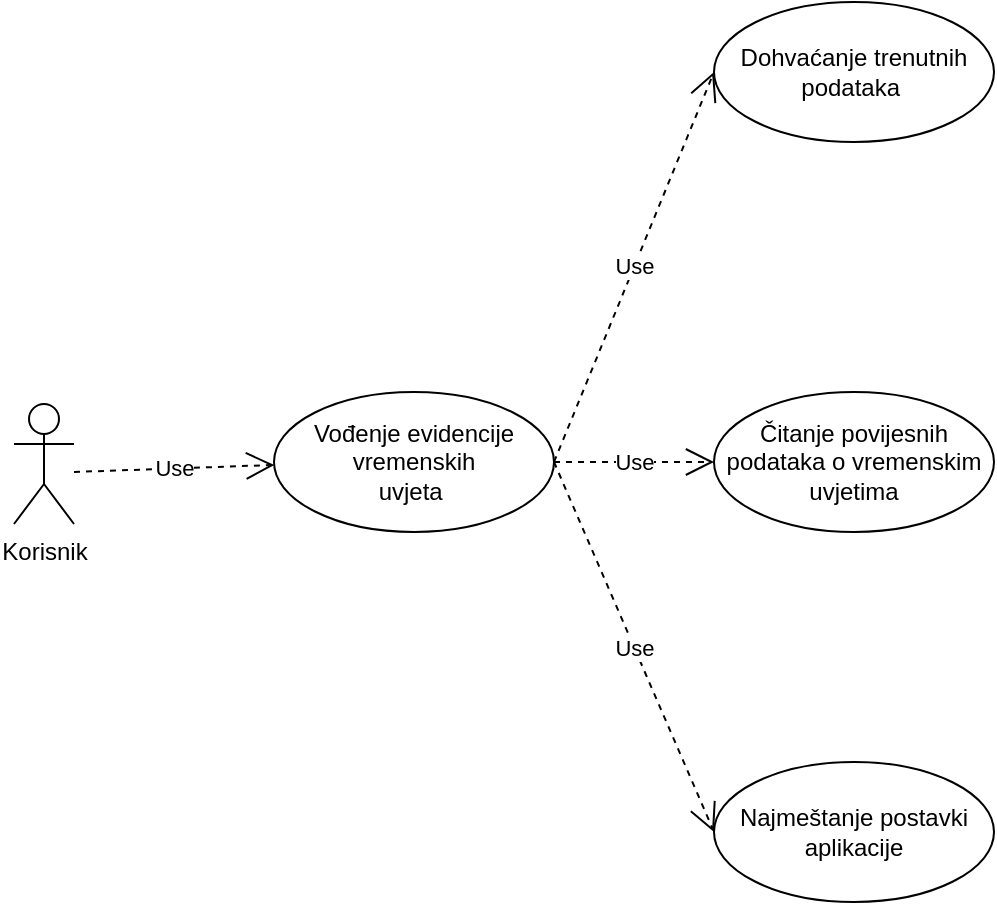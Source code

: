 <mxfile version="12.4.2" type="device" pages="8"><diagram id="H-drVolHw2dsfC14PVKU" name="Page-1"><mxGraphModel dx="868" dy="433" grid="1" gridSize="10" guides="1" tooltips="1" connect="1" arrows="1" fold="1" page="1" pageScale="1" pageWidth="850" pageHeight="1100" math="0" shadow="0"><root><mxCell id="0"/><mxCell id="1" parent="0"/><mxCell id="eNEx7R8Qa3-LwE1A1m9G-1" value="Korisnik" style="shape=umlActor;verticalLabelPosition=bottom;labelBackgroundColor=#ffffff;verticalAlign=top;html=1;" parent="1" vertex="1"><mxGeometry x="120" y="331" width="30" height="60" as="geometry"/></mxCell><mxCell id="eNEx7R8Qa3-LwE1A1m9G-2" value="Vođenje evidencije vremenskih&lt;br&gt;uvjeta&amp;nbsp;" style="ellipse;whiteSpace=wrap;html=1;" parent="1" vertex="1"><mxGeometry x="250" y="325" width="140" height="70" as="geometry"/></mxCell><mxCell id="eNEx7R8Qa3-LwE1A1m9G-3" value="Dohvaćanje trenutnih podataka&amp;nbsp;" style="ellipse;whiteSpace=wrap;html=1;" parent="1" vertex="1"><mxGeometry x="470" y="130" width="140" height="70" as="geometry"/></mxCell><mxCell id="eNEx7R8Qa3-LwE1A1m9G-5" value="Najmeštanje postavki aplikacije" style="ellipse;whiteSpace=wrap;html=1;" parent="1" vertex="1"><mxGeometry x="470" y="510" width="140" height="70" as="geometry"/></mxCell><mxCell id="eNEx7R8Qa3-LwE1A1m9G-6" value="Čitanje povijesnih podataka o vremenskim uvjetima" style="ellipse;whiteSpace=wrap;html=1;" parent="1" vertex="1"><mxGeometry x="470" y="325" width="140" height="70" as="geometry"/></mxCell><mxCell id="eNEx7R8Qa3-LwE1A1m9G-32" value="Use" style="endArrow=open;endSize=12;dashed=1;html=1;entryX=0;entryY=0.5;entryDx=0;entryDy=0;exitX=1;exitY=0.5;exitDx=0;exitDy=0;" parent="1" source="eNEx7R8Qa3-LwE1A1m9G-2" target="eNEx7R8Qa3-LwE1A1m9G-3" edge="1"><mxGeometry width="160" relative="1" as="geometry"><mxPoint x="390" y="370" as="sourcePoint"/><mxPoint x="560" y="220" as="targetPoint"/></mxGeometry></mxCell><mxCell id="KHLl_oMx8uLOTLt7-YQu-1" value="Use" style="endArrow=open;endSize=12;dashed=1;html=1;entryX=0;entryY=0.5;entryDx=0;entryDy=0;exitX=1;exitY=0.5;exitDx=0;exitDy=0;" parent="1" source="eNEx7R8Qa3-LwE1A1m9G-2" target="eNEx7R8Qa3-LwE1A1m9G-6" edge="1"><mxGeometry width="160" relative="1" as="geometry"><mxPoint x="400" y="380" as="sourcePoint"/><mxPoint x="480" y="175" as="targetPoint"/></mxGeometry></mxCell><mxCell id="KHLl_oMx8uLOTLt7-YQu-2" value="Use" style="endArrow=open;endSize=12;dashed=1;html=1;" parent="1" edge="1"><mxGeometry width="160" relative="1" as="geometry"><mxPoint x="150" y="365" as="sourcePoint"/><mxPoint x="250.174" y="361.464" as="targetPoint"/></mxGeometry></mxCell><mxCell id="KHLl_oMx8uLOTLt7-YQu-3" value="Use" style="endArrow=open;endSize=12;dashed=1;html=1;entryX=0;entryY=0.5;entryDx=0;entryDy=0;exitX=1;exitY=0.5;exitDx=0;exitDy=0;" parent="1" source="eNEx7R8Qa3-LwE1A1m9G-2" target="eNEx7R8Qa3-LwE1A1m9G-5" edge="1"><mxGeometry width="160" relative="1" as="geometry"><mxPoint x="400" y="370" as="sourcePoint"/><mxPoint x="480" y="370" as="targetPoint"/></mxGeometry></mxCell></root></mxGraphModel></diagram><diagram id="AGtFjczUIxJq_lfm_W1m" name="Page-5"><mxGraphModel dx="868" dy="482" grid="1" gridSize="10" guides="1" tooltips="1" connect="1" arrows="1" fold="1" page="1" pageScale="1" pageWidth="850" pageHeight="1100" math="0" shadow="0"><root><mxCell id="EhZ3N6lvG3JCyKy8WSzN-0"/><mxCell id="EhZ3N6lvG3JCyKy8WSzN-1" parent="EhZ3N6lvG3JCyKy8WSzN-0"/><mxCell id="EhZ3N6lvG3JCyKy8WSzN-2" value="" style="ellipse;html=1;shape=startState;fillColor=#000000;strokeColor=#ff0000;" parent="EhZ3N6lvG3JCyKy8WSzN-1" vertex="1"><mxGeometry x="360" y="50" width="30" height="30" as="geometry"/></mxCell><mxCell id="EhZ3N6lvG3JCyKy8WSzN-3" value="" style="edgeStyle=orthogonalEdgeStyle;html=1;verticalAlign=bottom;endArrow=open;endSize=8;strokeColor=#ff0000;" parent="EhZ3N6lvG3JCyKy8WSzN-1" source="EhZ3N6lvG3JCyKy8WSzN-2" edge="1"><mxGeometry relative="1" as="geometry"><mxPoint x="375" y="140" as="targetPoint"/></mxGeometry></mxCell><mxCell id="DeGTXlYoDcsgkyVZN2MS-0" value="Dohvaćanje trenutnih podataka o vremenskim uvjetima" style="ellipse;whiteSpace=wrap;html=1;" parent="EhZ3N6lvG3JCyKy8WSzN-1" vertex="1"><mxGeometry x="305" y="140" width="140" height="80" as="geometry"/></mxCell><mxCell id="p09EXZ8b9LBvh_guf_XL-0" value="" style="endArrow=classic;html=1;" parent="EhZ3N6lvG3JCyKy8WSzN-1" edge="1"><mxGeometry width="50" height="50" relative="1" as="geometry"><mxPoint x="377.5" y="220" as="sourcePoint"/><mxPoint x="377.5" y="310" as="targetPoint"/></mxGeometry></mxCell><mxCell id="p09EXZ8b9LBvh_guf_XL-1" value="Korisnik odabire &lt;br&gt;opciju" style="ellipse;whiteSpace=wrap;html=1;" parent="EhZ3N6lvG3JCyKy8WSzN-1" vertex="1"><mxGeometry x="305" y="310" width="140" height="90" as="geometry"/></mxCell><mxCell id="p09EXZ8b9LBvh_guf_XL-3" value="" style="endArrow=classic;html=1;" parent="EhZ3N6lvG3JCyKy8WSzN-1" edge="1"><mxGeometry width="50" height="50" relative="1" as="geometry"><mxPoint x="379" y="400" as="sourcePoint"/><mxPoint x="379" y="480" as="targetPoint"/></mxGeometry></mxCell><mxCell id="Q9qhAbWP0pCcIoM9JwNj-6" value="Čitanje povijesti&amp;nbsp;&lt;br&gt;podataka o&amp;nbsp;&lt;br&gt;vremenskim&amp;nbsp;&lt;br&gt;uvjetima" style="ellipse;whiteSpace=wrap;html=1;" parent="EhZ3N6lvG3JCyKy8WSzN-1" vertex="1"><mxGeometry x="160" y="660" width="120" height="80" as="geometry"/></mxCell><mxCell id="Q9qhAbWP0pCcIoM9JwNj-1" value="" style="rhombus;whiteSpace=wrap;html=1;" parent="EhZ3N6lvG3JCyKy8WSzN-1" vertex="1"><mxGeometry x="340" y="480" width="80" height="80" as="geometry"/></mxCell><mxCell id="Q9qhAbWP0pCcIoM9JwNj-4" value="" style="endArrow=classic;html=1;exitX=0;exitY=0.5;exitDx=0;exitDy=0;" parent="EhZ3N6lvG3JCyKy8WSzN-1" source="Q9qhAbWP0pCcIoM9JwNj-1" edge="1"><mxGeometry width="50" height="50" relative="1" as="geometry"><mxPoint x="220" y="510" as="sourcePoint"/><mxPoint x="220" y="660" as="targetPoint"/><Array as="points"><mxPoint x="220" y="520"/></Array></mxGeometry></mxCell><mxCell id="Q9qhAbWP0pCcIoM9JwNj-5" value="Čitanje podataka" style="text;html=1;align=center;verticalAlign=middle;resizable=0;points=[];;autosize=1;" parent="EhZ3N6lvG3JCyKy8WSzN-1" vertex="1"><mxGeometry x="165" y="540" width="110" height="20" as="geometry"/></mxCell><mxCell id="dnGs_ATJQLAp1rYSyYdS-0" value="" style="endArrow=classic;html=1;exitX=0.5;exitY=1;exitDx=0;exitDy=0;entryX=0;entryY=0.5;entryDx=0;entryDy=0;" parent="EhZ3N6lvG3JCyKy8WSzN-1" target="p09EXZ8b9LBvh_guf_XL-1" edge="1"><mxGeometry width="50" height="50" relative="1" as="geometry"><mxPoint x="220" y="740" as="sourcePoint"/><mxPoint x="260" y="350" as="targetPoint"/><Array as="points"><mxPoint x="220" y="820"/><mxPoint x="70" y="820"/><mxPoint x="70" y="380"/><mxPoint x="80" y="355"/></Array></mxGeometry></mxCell><mxCell id="dnGs_ATJQLAp1rYSyYdS-1" value="Namještanje postavki" style="text;html=1;align=center;verticalAlign=middle;resizable=0;points=[];;autosize=1;" parent="EhZ3N6lvG3JCyKy8WSzN-1" vertex="1"><mxGeometry x="429" y="561" width="130" height="20" as="geometry"/></mxCell><mxCell id="dnGs_ATJQLAp1rYSyYdS-2" value="" style="endArrow=classic;html=1;exitX=1;exitY=0.5;exitDx=0;exitDy=0;entryX=0.5;entryY=0;entryDx=0;entryDy=0;" parent="EhZ3N6lvG3JCyKy8WSzN-1" source="Q9qhAbWP0pCcIoM9JwNj-1" target="dnGs_ATJQLAp1rYSyYdS-3" edge="1"><mxGeometry width="50" height="50" relative="1" as="geometry"><mxPoint x="660" y="561" as="sourcePoint"/><mxPoint x="540" y="670" as="targetPoint"/><Array as="points"><mxPoint x="540" y="520"/></Array></mxGeometry></mxCell><mxCell id="dnGs_ATJQLAp1rYSyYdS-3" value="Namještanje postavki u aplikaciji" style="ellipse;whiteSpace=wrap;html=1;" parent="EhZ3N6lvG3JCyKy8WSzN-1" vertex="1"><mxGeometry x="480" y="670" width="120" height="80" as="geometry"/></mxCell><mxCell id="dnGs_ATJQLAp1rYSyYdS-4" value="" style="endArrow=classic;html=1;entryX=1;entryY=0.5;entryDx=0;entryDy=0;" parent="EhZ3N6lvG3JCyKy8WSzN-1" target="p09EXZ8b9LBvh_guf_XL-1" edge="1"><mxGeometry width="50" height="50" relative="1" as="geometry"><mxPoint x="539.5" y="750" as="sourcePoint"/><mxPoint x="550" y="290" as="targetPoint"/><Array as="points"><mxPoint x="540" y="820"/><mxPoint x="680" y="820"/><mxPoint x="680" y="510"/><mxPoint x="680" y="355"/></Array></mxGeometry></mxCell><mxCell id="dnGs_ATJQLAp1rYSyYdS-5" value="" style="endArrow=classic;html=1;entryX=1;entryY=0.5;entryDx=0;entryDy=0;" parent="EhZ3N6lvG3JCyKy8WSzN-1" target="DeGTXlYoDcsgkyVZN2MS-0" edge="1"><mxGeometry width="50" height="50" relative="1" as="geometry"><mxPoint x="379.5" y="560" as="sourcePoint"/><mxPoint x="580" y="450" as="targetPoint"/><Array as="points"><mxPoint x="380" y="640"/><mxPoint x="610" y="640"/><mxPoint x="610" y="180"/></Array></mxGeometry></mxCell><mxCell id="dnGs_ATJQLAp1rYSyYdS-6" value="Osvježi" style="text;html=1;align=center;verticalAlign=middle;resizable=0;points=[];;autosize=1;" parent="EhZ3N6lvG3JCyKy8WSzN-1" vertex="1"><mxGeometry x="361" y="598" width="50" height="20" as="geometry"/></mxCell></root></mxGraphModel></diagram><diagram id="LP5oqIMU4ZohOe5KdpxS" name="Page-6"><mxGraphModel dx="1736" dy="866" grid="1" gridSize="10" guides="1" tooltips="1" connect="1" arrows="1" fold="1" page="1" pageScale="1" pageWidth="850" pageHeight="1100" math="0" shadow="0"><root><mxCell id="we1H07zgOGnAFE_8EwMZ-0"/><mxCell id="we1H07zgOGnAFE_8EwMZ-1" parent="we1H07zgOGnAFE_8EwMZ-0"/><mxCell id="2qSy3d1M44z2wHGY2X1d-0" value="" style="ellipse;html=1;shape=startState;fillColor=#000000;strokeColor=#ff0000;" parent="we1H07zgOGnAFE_8EwMZ-1" vertex="1"><mxGeometry x="360" y="50" width="30" height="30" as="geometry"/></mxCell><mxCell id="2qSy3d1M44z2wHGY2X1d-1" value="" style="edgeStyle=orthogonalEdgeStyle;html=1;verticalAlign=bottom;endArrow=open;endSize=8;strokeColor=#ff0000;" parent="we1H07zgOGnAFE_8EwMZ-1" source="2qSy3d1M44z2wHGY2X1d-0" edge="1"><mxGeometry relative="1" as="geometry"><mxPoint x="375" y="140" as="targetPoint"/></mxGeometry></mxCell><mxCell id="2qSy3d1M44z2wHGY2X1d-2" value="Sustav dohvaća podatke o vremenskim uvjetima i ispisuje na ekran" style="ellipse;whiteSpace=wrap;html=1;" parent="we1H07zgOGnAFE_8EwMZ-1" vertex="1"><mxGeometry x="305" y="140" width="140" height="80" as="geometry"/></mxCell><mxCell id="2qSy3d1M44z2wHGY2X1d-3" value="" style="endArrow=classic;html=1;" parent="we1H07zgOGnAFE_8EwMZ-1" edge="1"><mxGeometry width="50" height="50" relative="1" as="geometry"><mxPoint x="377.5" y="220" as="sourcePoint"/><mxPoint x="377.5" y="310" as="targetPoint"/></mxGeometry></mxCell><mxCell id="2qSy3d1M44z2wHGY2X1d-4" value="Korisnik odabire &lt;br&gt;opciju" style="ellipse;whiteSpace=wrap;html=1;" parent="we1H07zgOGnAFE_8EwMZ-1" vertex="1"><mxGeometry x="305" y="310" width="140" height="90" as="geometry"/></mxCell><mxCell id="2qSy3d1M44z2wHGY2X1d-5" value="" style="endArrow=classic;html=1;" parent="we1H07zgOGnAFE_8EwMZ-1" edge="1"><mxGeometry width="50" height="50" relative="1" as="geometry"><mxPoint x="379" y="400" as="sourcePoint"/><mxPoint x="379" y="480" as="targetPoint"/></mxGeometry></mxCell><mxCell id="2qSy3d1M44z2wHGY2X1d-6" value="Čitanje trenutnih&amp;nbsp;&lt;br&gt;podataka o&amp;nbsp;&lt;br&gt;vremenskim&amp;nbsp;&lt;br&gt;uvjetima" style="ellipse;whiteSpace=wrap;html=1;" parent="we1H07zgOGnAFE_8EwMZ-1" vertex="1"><mxGeometry x="160" y="660" width="120" height="80" as="geometry"/></mxCell><mxCell id="2qSy3d1M44z2wHGY2X1d-7" value="" style="rhombus;whiteSpace=wrap;html=1;" parent="we1H07zgOGnAFE_8EwMZ-1" vertex="1"><mxGeometry x="340" y="480" width="80" height="80" as="geometry"/></mxCell><mxCell id="2qSy3d1M44z2wHGY2X1d-8" value="" style="endArrow=classic;html=1;exitX=0;exitY=0.5;exitDx=0;exitDy=0;" parent="we1H07zgOGnAFE_8EwMZ-1" source="2qSy3d1M44z2wHGY2X1d-7" edge="1"><mxGeometry width="50" height="50" relative="1" as="geometry"><mxPoint x="220" y="510" as="sourcePoint"/><mxPoint x="220" y="660" as="targetPoint"/><Array as="points"><mxPoint x="220" y="520"/></Array></mxGeometry></mxCell><mxCell id="2qSy3d1M44z2wHGY2X1d-9" value="Čitanje podataka" style="text;html=1;align=center;verticalAlign=middle;resizable=0;points=[];;autosize=1;" parent="we1H07zgOGnAFE_8EwMZ-1" vertex="1"><mxGeometry x="165" y="540" width="110" height="20" as="geometry"/></mxCell><mxCell id="2qSy3d1M44z2wHGY2X1d-10" value="" style="endArrow=classic;html=1;exitX=0.5;exitY=1;exitDx=0;exitDy=0;entryX=0;entryY=0.5;entryDx=0;entryDy=0;" parent="we1H07zgOGnAFE_8EwMZ-1" target="2qSy3d1M44z2wHGY2X1d-4" edge="1"><mxGeometry width="50" height="50" relative="1" as="geometry"><mxPoint x="220" y="740" as="sourcePoint"/><mxPoint x="260" y="350" as="targetPoint"/><Array as="points"><mxPoint x="220" y="820"/><mxPoint x="70" y="820"/><mxPoint x="70" y="370"/><mxPoint x="80" y="355"/></Array></mxGeometry></mxCell><mxCell id="2qSy3d1M44z2wHGY2X1d-11" value="Namještanje podataka" style="text;html=1;align=center;verticalAlign=middle;resizable=0;points=[];;autosize=1;" parent="we1H07zgOGnAFE_8EwMZ-1" vertex="1"><mxGeometry x="429" y="561" width="130" height="20" as="geometry"/></mxCell><mxCell id="2qSy3d1M44z2wHGY2X1d-12" value="" style="endArrow=classic;html=1;exitX=1;exitY=0.5;exitDx=0;exitDy=0;entryX=0.5;entryY=0;entryDx=0;entryDy=0;" parent="we1H07zgOGnAFE_8EwMZ-1" source="2qSy3d1M44z2wHGY2X1d-7" target="2qSy3d1M44z2wHGY2X1d-13" edge="1"><mxGeometry width="50" height="50" relative="1" as="geometry"><mxPoint x="660" y="561" as="sourcePoint"/><mxPoint x="540" y="670" as="targetPoint"/><Array as="points"><mxPoint x="540" y="520"/></Array></mxGeometry></mxCell><mxCell id="2qSy3d1M44z2wHGY2X1d-13" value="Namještanje &lt;br&gt;podataka" style="ellipse;whiteSpace=wrap;html=1;" parent="we1H07zgOGnAFE_8EwMZ-1" vertex="1"><mxGeometry x="480" y="670" width="120" height="80" as="geometry"/></mxCell><mxCell id="2qSy3d1M44z2wHGY2X1d-14" value="" style="endArrow=classic;html=1;entryX=1;entryY=0.5;entryDx=0;entryDy=0;" parent="we1H07zgOGnAFE_8EwMZ-1" target="2qSy3d1M44z2wHGY2X1d-4" edge="1"><mxGeometry width="50" height="50" relative="1" as="geometry"><mxPoint x="539.5" y="750" as="sourcePoint"/><mxPoint x="550" y="290" as="targetPoint"/><Array as="points"><mxPoint x="540" y="820"/><mxPoint x="680" y="820"/><mxPoint x="680" y="510"/><mxPoint x="680" y="355"/></Array></mxGeometry></mxCell><mxCell id="2qSy3d1M44z2wHGY2X1d-15" value="" style="endArrow=classic;html=1;entryX=1;entryY=0.5;entryDx=0;entryDy=0;" parent="we1H07zgOGnAFE_8EwMZ-1" target="2qSy3d1M44z2wHGY2X1d-2" edge="1"><mxGeometry width="50" height="50" relative="1" as="geometry"><mxPoint x="379.5" y="560" as="sourcePoint"/><mxPoint x="580" y="450" as="targetPoint"/><Array as="points"><mxPoint x="380" y="640"/><mxPoint x="610" y="640"/><mxPoint x="610" y="180"/><mxPoint x="600" y="180"/></Array></mxGeometry></mxCell><mxCell id="2qSy3d1M44z2wHGY2X1d-16" value="Osvježi" style="text;html=1;align=center;verticalAlign=middle;resizable=0;points=[];;autosize=1;" parent="we1H07zgOGnAFE_8EwMZ-1" vertex="1"><mxGeometry x="361" y="598" width="50" height="20" as="geometry"/></mxCell></root></mxGraphModel></diagram><diagram id="VZM_nmXZXU0XlUXzCxyz" name="Page-8"><mxGraphModel dx="868" dy="482" grid="1" gridSize="10" guides="1" tooltips="1" connect="1" arrows="1" fold="1" page="1" pageScale="1" pageWidth="827" pageHeight="1169" math="0" shadow="0"><root><mxCell id="1ZY0mcoNLVSS-XZjK7fU-0"/><mxCell id="1ZY0mcoNLVSS-XZjK7fU-1" parent="1ZY0mcoNLVSS-XZjK7fU-0"/><mxCell id="JE5UbDGZvDNRqygVWUbK-0" value="" style="ellipse;html=1;shape=startState;fillColor=#000000;strokeColor=#ff0000;" parent="1ZY0mcoNLVSS-XZjK7fU-1" vertex="1"><mxGeometry x="360" y="54" width="30" height="30" as="geometry"/></mxCell><mxCell id="JE5UbDGZvDNRqygVWUbK-1" value="" style="edgeStyle=orthogonalEdgeStyle;html=1;verticalAlign=bottom;endArrow=open;endSize=8;strokeColor=#ff0000;" parent="1ZY0mcoNLVSS-XZjK7fU-1" source="JE5UbDGZvDNRqygVWUbK-0" edge="1"><mxGeometry relative="1" as="geometry"><mxPoint x="375" y="140" as="targetPoint"/></mxGeometry></mxCell><mxCell id="JE5UbDGZvDNRqygVWUbK-2" value="Sustav dohvaća podatke i ispisuje na ekran" style="ellipse;whiteSpace=wrap;html=1;" parent="1ZY0mcoNLVSS-XZjK7fU-1" vertex="1"><mxGeometry x="305" y="140" width="140" height="80" as="geometry"/></mxCell><mxCell id="JE5UbDGZvDNRqygVWUbK-3" value="" style="endArrow=classic;html=1;" parent="1ZY0mcoNLVSS-XZjK7fU-1" edge="1"><mxGeometry width="50" height="50" relative="1" as="geometry"><mxPoint x="377.5" y="220" as="sourcePoint"/><mxPoint x="377.5" y="310" as="targetPoint"/></mxGeometry></mxCell><mxCell id="JE5UbDGZvDNRqygVWUbK-4" value="Korisnikov odabir&amp;nbsp;&lt;br&gt;podatka" style="ellipse;whiteSpace=wrap;html=1;" parent="1ZY0mcoNLVSS-XZjK7fU-1" vertex="1"><mxGeometry x="305" y="310" width="140" height="90" as="geometry"/></mxCell><mxCell id="JE5UbDGZvDNRqygVWUbK-6" value="" style="ellipse;html=1;shape=endState;fillColor=#000000;strokeColor=#ff0000;" parent="1ZY0mcoNLVSS-XZjK7fU-1" vertex="1"><mxGeometry x="365" y="610" width="30" height="30" as="geometry"/></mxCell><mxCell id="JE5UbDGZvDNRqygVWUbK-7" value="" style="endArrow=classic;html=1;" parent="1ZY0mcoNLVSS-XZjK7fU-1" edge="1"><mxGeometry width="50" height="50" relative="1" as="geometry"><mxPoint x="378" y="400" as="sourcePoint"/><mxPoint x="378" y="460" as="targetPoint"/></mxGeometry></mxCell><mxCell id="JE5UbDGZvDNRqygVWUbK-8" value="Ispis podataka na&amp;nbsp;&lt;br&gt;ekran" style="ellipse;whiteSpace=wrap;html=1;" parent="1ZY0mcoNLVSS-XZjK7fU-1" vertex="1"><mxGeometry x="310" y="460" width="140" height="90" as="geometry"/></mxCell><mxCell id="JE5UbDGZvDNRqygVWUbK-9" value="" style="endArrow=classic;html=1;" parent="1ZY0mcoNLVSS-XZjK7fU-1" edge="1"><mxGeometry width="50" height="50" relative="1" as="geometry"><mxPoint x="379.5" y="550" as="sourcePoint"/><mxPoint x="379.5" y="610" as="targetPoint"/></mxGeometry></mxCell></root></mxGraphModel></diagram><diagram id="0KDUJUgeG6FpIY3sw6Wy" name="Page-9"><mxGraphModel dx="868" dy="433" grid="1" gridSize="10" guides="1" tooltips="1" connect="1" arrows="1" fold="1" page="1" pageScale="1" pageWidth="827" pageHeight="1169" math="0" shadow="0"><root><mxCell id="iLNX5R9Q9_cL-q7NGhOX-0"/><mxCell id="iLNX5R9Q9_cL-q7NGhOX-1" parent="iLNX5R9Q9_cL-q7NGhOX-0"/><mxCell id="OXtdcUuOQoIkrGQ9l3GC-0" value="" style="ellipse;html=1;shape=startState;fillColor=#000000;strokeColor=#ff0000;" parent="iLNX5R9Q9_cL-q7NGhOX-1" vertex="1"><mxGeometry x="360" y="50" width="30" height="30" as="geometry"/></mxCell><mxCell id="OXtdcUuOQoIkrGQ9l3GC-1" value="" style="edgeStyle=orthogonalEdgeStyle;html=1;verticalAlign=bottom;endArrow=open;endSize=8;strokeColor=#ff0000;" parent="iLNX5R9Q9_cL-q7NGhOX-1" source="OXtdcUuOQoIkrGQ9l3GC-0" edge="1"><mxGeometry relative="1" as="geometry"><mxPoint x="375" y="140" as="targetPoint"/></mxGeometry></mxCell><mxCell id="OXtdcUuOQoIkrGQ9l3GC-2" value="Sustav prikazuje&amp;nbsp;&lt;br&gt;opcije" style="ellipse;whiteSpace=wrap;html=1;" parent="iLNX5R9Q9_cL-q7NGhOX-1" vertex="1"><mxGeometry x="305" y="140" width="140" height="80" as="geometry"/></mxCell><mxCell id="OXtdcUuOQoIkrGQ9l3GC-3" value="" style="endArrow=classic;html=1;" parent="iLNX5R9Q9_cL-q7NGhOX-1" edge="1"><mxGeometry width="50" height="50" relative="1" as="geometry"><mxPoint x="377.5" y="220" as="sourcePoint"/><mxPoint x="377.5" y="310" as="targetPoint"/></mxGeometry></mxCell><mxCell id="OXtdcUuOQoIkrGQ9l3GC-4" value="Korisnik odabire &lt;br&gt;opciju" style="ellipse;whiteSpace=wrap;html=1;" parent="iLNX5R9Q9_cL-q7NGhOX-1" vertex="1"><mxGeometry x="305" y="310" width="140" height="90" as="geometry"/></mxCell><mxCell id="OXtdcUuOQoIkrGQ9l3GC-5" value="" style="endArrow=classic;html=1;" parent="iLNX5R9Q9_cL-q7NGhOX-1" edge="1"><mxGeometry width="50" height="50" relative="1" as="geometry"><mxPoint x="379" y="400" as="sourcePoint"/><mxPoint x="379" y="480" as="targetPoint"/></mxGeometry></mxCell><mxCell id="OXtdcUuOQoIkrGQ9l3GC-6" value="Sustav potvrdi&amp;nbsp;&lt;br&gt;promjene" style="ellipse;whiteSpace=wrap;html=1;" parent="iLNX5R9Q9_cL-q7NGhOX-1" vertex="1"><mxGeometry x="318" y="481" width="120" height="80" as="geometry"/></mxCell><mxCell id="m-c99XoVdQEsumgiC4Kh-0" value="" style="endArrow=classic;html=1;" edge="1" parent="iLNX5R9Q9_cL-q7NGhOX-1"><mxGeometry width="50" height="50" relative="1" as="geometry"><mxPoint x="377.5" y="561" as="sourcePoint"/><mxPoint x="377.5" y="641" as="targetPoint"/></mxGeometry></mxCell><mxCell id="m-c99XoVdQEsumgiC4Kh-1" value="" style="ellipse;html=1;shape=endState;fillColor=#000000;strokeColor=#ff0000;" vertex="1" parent="iLNX5R9Q9_cL-q7NGhOX-1"><mxGeometry x="363" y="640" width="30" height="30" as="geometry"/></mxCell></root></mxGraphModel></diagram><diagram id="U9AJ644cogc1G8uFOCyQ" name="Page-7"><mxGraphModel dx="868" dy="433" grid="1" gridSize="10" guides="1" tooltips="1" connect="1" arrows="1" fold="1" page="1" pageScale="1" pageWidth="827" pageHeight="1169" math="0" shadow="0"><root><mxCell id="x8IcM_pSShAGWd5JFWXt-0"/><mxCell id="x8IcM_pSShAGWd5JFWXt-1" parent="x8IcM_pSShAGWd5JFWXt-0"/><mxCell id="x8IcM_pSShAGWd5JFWXt-2" value="&quot;controller&quot; class main" style="swimlane;fontStyle=1;align=center;verticalAlign=top;childLayout=stackLayout;horizontal=1;startSize=26;horizontalStack=0;resizeParent=1;resizeParentMax=0;resizeLast=0;collapsible=1;marginBottom=0;" vertex="1" parent="x8IcM_pSShAGWd5JFWXt-1"><mxGeometry x="120" y="130" width="230" height="130" as="geometry"/></mxCell><mxCell id="x8IcM_pSShAGWd5JFWXt-3" value="+ field: type" style="text;strokeColor=none;fillColor=none;align=left;verticalAlign=top;spacingLeft=4;spacingRight=4;overflow=hidden;rotatable=0;points=[[0,0.5],[1,0.5]];portConstraint=eastwest;" vertex="1" parent="x8IcM_pSShAGWd5JFWXt-2"><mxGeometry y="26" width="230" height="26" as="geometry"/></mxCell><mxCell id="x8IcM_pSShAGWd5JFWXt-4" value="" style="line;strokeWidth=1;fillColor=none;align=left;verticalAlign=middle;spacingTop=-1;spacingLeft=3;spacingRight=3;rotatable=0;labelPosition=right;points=[];portConstraint=eastwest;" vertex="1" parent="x8IcM_pSShAGWd5JFWXt-2"><mxGeometry y="52" width="230" height="8" as="geometry"/></mxCell><mxCell id="x8IcM_pSShAGWd5JFWXt-5" value="+ method(type): type" style="text;strokeColor=none;fillColor=none;align=left;verticalAlign=top;spacingLeft=4;spacingRight=4;overflow=hidden;rotatable=0;points=[[0,0.5],[1,0.5]];portConstraint=eastwest;" vertex="1" parent="x8IcM_pSShAGWd5JFWXt-2"><mxGeometry y="60" width="230" height="70" as="geometry"/></mxCell><mxCell id="x8IcM_pSShAGWd5JFWXt-6" value="&quot;model&quot; class postavke" style="swimlane;fontStyle=1;align=center;verticalAlign=top;childLayout=stackLayout;horizontal=1;startSize=26;horizontalStack=0;resizeParent=1;resizeParentMax=0;resizeLast=0;collapsible=1;marginBottom=0;" vertex="1" parent="x8IcM_pSShAGWd5JFWXt-1"><mxGeometry x="430" y="120" width="230" height="130" as="geometry"/></mxCell><mxCell id="x8IcM_pSShAGWd5JFWXt-7" value="+ field: type" style="text;strokeColor=none;fillColor=none;align=left;verticalAlign=top;spacingLeft=4;spacingRight=4;overflow=hidden;rotatable=0;points=[[0,0.5],[1,0.5]];portConstraint=eastwest;" vertex="1" parent="x8IcM_pSShAGWd5JFWXt-6"><mxGeometry y="26" width="230" height="26" as="geometry"/></mxCell><mxCell id="x8IcM_pSShAGWd5JFWXt-8" value="" style="line;strokeWidth=1;fillColor=none;align=left;verticalAlign=middle;spacingTop=-1;spacingLeft=3;spacingRight=3;rotatable=0;labelPosition=right;points=[];portConstraint=eastwest;" vertex="1" parent="x8IcM_pSShAGWd5JFWXt-6"><mxGeometry y="52" width="230" height="8" as="geometry"/></mxCell><mxCell id="x8IcM_pSShAGWd5JFWXt-9" value="+ method(type): type" style="text;strokeColor=none;fillColor=none;align=left;verticalAlign=top;spacingLeft=4;spacingRight=4;overflow=hidden;rotatable=0;points=[[0,0.5],[1,0.5]];portConstraint=eastwest;" vertex="1" parent="x8IcM_pSShAGWd5JFWXt-6"><mxGeometry y="60" width="230" height="70" as="geometry"/></mxCell><mxCell id="x8IcM_pSShAGWd5JFWXt-10" value="&quot;view&quot; class podaci" style="swimlane;fontStyle=1;align=center;verticalAlign=top;childLayout=stackLayout;horizontal=1;startSize=26;horizontalStack=0;resizeParent=1;resizeParentMax=0;resizeLast=0;collapsible=1;marginBottom=0;" vertex="1" parent="x8IcM_pSShAGWd5JFWXt-1"><mxGeometry x="280" y="320" width="230" height="130" as="geometry"/></mxCell><mxCell id="x8IcM_pSShAGWd5JFWXt-11" value="+ field: type" style="text;strokeColor=none;fillColor=none;align=left;verticalAlign=top;spacingLeft=4;spacingRight=4;overflow=hidden;rotatable=0;points=[[0,0.5],[1,0.5]];portConstraint=eastwest;" vertex="1" parent="x8IcM_pSShAGWd5JFWXt-10"><mxGeometry y="26" width="230" height="26" as="geometry"/></mxCell><mxCell id="x8IcM_pSShAGWd5JFWXt-12" value="" style="line;strokeWidth=1;fillColor=none;align=left;verticalAlign=middle;spacingTop=-1;spacingLeft=3;spacingRight=3;rotatable=0;labelPosition=right;points=[];portConstraint=eastwest;" vertex="1" parent="x8IcM_pSShAGWd5JFWXt-10"><mxGeometry y="52" width="230" height="8" as="geometry"/></mxCell><mxCell id="x8IcM_pSShAGWd5JFWXt-13" value="+ method(type): type" style="text;strokeColor=none;fillColor=none;align=left;verticalAlign=top;spacingLeft=4;spacingRight=4;overflow=hidden;rotatable=0;points=[[0,0.5],[1,0.5]];portConstraint=eastwest;" vertex="1" parent="x8IcM_pSShAGWd5JFWXt-10"><mxGeometry y="60" width="230" height="70" as="geometry"/></mxCell></root></mxGraphModel></diagram><diagram id="O8zKPLufi0g289fG8upV" name="Page-10"><mxGraphModel dx="868" dy="433" grid="1" gridSize="10" guides="1" tooltips="1" connect="1" arrows="1" fold="1" page="1" pageScale="1" pageWidth="827" pageHeight="1169" math="0" shadow="0"><root><mxCell id="k_oU5xRHZN9xwoziWo7y-0"/><mxCell id="k_oU5xRHZN9xwoziWo7y-1" parent="k_oU5xRHZN9xwoziWo7y-0"/><mxCell id="LM1L_4BaCW44EBR39fqS-0" value="Upravljanje&amp;nbsp;&lt;br&gt;podacima" style="ellipse;whiteSpace=wrap;html=1;" vertex="1" parent="k_oU5xRHZN9xwoziWo7y-1"><mxGeometry x="250" y="299" width="140" height="70" as="geometry"/></mxCell><mxCell id="LM1L_4BaCW44EBR39fqS-1" value="dodaj&amp;nbsp;&lt;br&gt;podatke" style="ellipse;whiteSpace=wrap;html=1;" vertex="1" parent="k_oU5xRHZN9xwoziWo7y-1"><mxGeometry x="470" y="104" width="140" height="70" as="geometry"/></mxCell><mxCell id="LM1L_4BaCW44EBR39fqS-2" value="odaberi podatke" style="ellipse;whiteSpace=wrap;html=1;" vertex="1" parent="k_oU5xRHZN9xwoziWo7y-1"><mxGeometry x="470" y="484" width="140" height="70" as="geometry"/></mxCell><mxCell id="LM1L_4BaCW44EBR39fqS-3" value="promijeni podatke" style="ellipse;whiteSpace=wrap;html=1;" vertex="1" parent="k_oU5xRHZN9xwoziWo7y-1"><mxGeometry x="470" y="250" width="140" height="70" as="geometry"/></mxCell><mxCell id="LM1L_4BaCW44EBR39fqS-4" value="Use" style="endArrow=open;endSize=12;dashed=1;html=1;entryX=0;entryY=0.5;entryDx=0;entryDy=0;exitX=1;exitY=0.5;exitDx=0;exitDy=0;" edge="1" parent="k_oU5xRHZN9xwoziWo7y-1" source="LM1L_4BaCW44EBR39fqS-0" target="LM1L_4BaCW44EBR39fqS-1"><mxGeometry width="160" relative="1" as="geometry"><mxPoint x="390" y="344" as="sourcePoint"/><mxPoint x="560" y="194" as="targetPoint"/></mxGeometry></mxCell><mxCell id="LM1L_4BaCW44EBR39fqS-5" value="Use" style="endArrow=open;endSize=12;dashed=1;html=1;entryX=0;entryY=0.5;entryDx=0;entryDy=0;exitX=1;exitY=0.5;exitDx=0;exitDy=0;" edge="1" parent="k_oU5xRHZN9xwoziWo7y-1" source="LM1L_4BaCW44EBR39fqS-0" target="LM1L_4BaCW44EBR39fqS-3"><mxGeometry width="160" relative="1" as="geometry"><mxPoint x="400" y="354" as="sourcePoint"/><mxPoint x="480" y="149" as="targetPoint"/></mxGeometry></mxCell><mxCell id="LM1L_4BaCW44EBR39fqS-6" value="Use" style="endArrow=open;endSize=12;dashed=1;html=1;entryX=0;entryY=0.5;entryDx=0;entryDy=0;exitX=1;exitY=0.5;exitDx=0;exitDy=0;" edge="1" parent="k_oU5xRHZN9xwoziWo7y-1" source="LM1L_4BaCW44EBR39fqS-0" target="LM1L_4BaCW44EBR39fqS-2"><mxGeometry width="160" relative="1" as="geometry"><mxPoint x="400" y="344" as="sourcePoint"/><mxPoint x="480" y="344" as="targetPoint"/></mxGeometry></mxCell><mxCell id="LM1L_4BaCW44EBR39fqS-7" value="izbriši podatke" style="ellipse;whiteSpace=wrap;html=1;" vertex="1" parent="k_oU5xRHZN9xwoziWo7y-1"><mxGeometry x="480" y="340" width="140" height="70" as="geometry"/></mxCell><mxCell id="LM1L_4BaCW44EBR39fqS-8" value="Use" style="endArrow=open;endSize=12;dashed=1;html=1;entryX=0;entryY=0.5;entryDx=0;entryDy=0;exitX=1;exitY=0.5;exitDx=0;exitDy=0;" edge="1" parent="k_oU5xRHZN9xwoziWo7y-1" target="LM1L_4BaCW44EBR39fqS-7" source="LM1L_4BaCW44EBR39fqS-0"><mxGeometry width="160" relative="1" as="geometry"><mxPoint x="400" y="424" as="sourcePoint"/><mxPoint x="490" y="239" as="targetPoint"/></mxGeometry></mxCell></root></mxGraphModel></diagram><diagram id="2fuhD07F7eaDjYSTnb2R" name="Page-11"><mxGraphModel dx="868" dy="433" grid="1" gridSize="10" guides="1" tooltips="1" connect="1" arrows="1" fold="1" page="1" pageScale="1" pageWidth="827" pageHeight="1169" math="0" shadow="0"><root><mxCell id="8d3OqJyRzH7xfDTSTyCa-0"/><mxCell id="8d3OqJyRzH7xfDTSTyCa-1" parent="8d3OqJyRzH7xfDTSTyCa-0"/><mxCell id="IECbgUS8ndsvcTmiCkNq-0" value="" style="ellipse;html=1;shape=startState;fillColor=#000000;strokeColor=#ff0000;" vertex="1" parent="8d3OqJyRzH7xfDTSTyCa-1"><mxGeometry x="360" y="50" width="30" height="30" as="geometry"/></mxCell><mxCell id="IECbgUS8ndsvcTmiCkNq-1" value="" style="edgeStyle=orthogonalEdgeStyle;html=1;verticalAlign=bottom;endArrow=open;endSize=8;strokeColor=#ff0000;" edge="1" parent="8d3OqJyRzH7xfDTSTyCa-1" source="IECbgUS8ndsvcTmiCkNq-0"><mxGeometry relative="1" as="geometry"><mxPoint x="375" y="140" as="targetPoint"/></mxGeometry></mxCell><mxCell id="IECbgUS8ndsvcTmiCkNq-2" value="sustav prikaže&amp;nbsp;&lt;br&gt;izbornik" style="ellipse;whiteSpace=wrap;html=1;" vertex="1" parent="8d3OqJyRzH7xfDTSTyCa-1"><mxGeometry x="305" y="140" width="140" height="80" as="geometry"/></mxCell><mxCell id="IECbgUS8ndsvcTmiCkNq-3" value="" style="endArrow=classic;html=1;" edge="1" parent="8d3OqJyRzH7xfDTSTyCa-1"><mxGeometry width="50" height="50" relative="1" as="geometry"><mxPoint x="377.5" y="220" as="sourcePoint"/><mxPoint x="377.5" y="310" as="targetPoint"/></mxGeometry></mxCell><mxCell id="IECbgUS8ndsvcTmiCkNq-4" value="Korisnik odabire &lt;br&gt;opciju" style="ellipse;whiteSpace=wrap;html=1;" vertex="1" parent="8d3OqJyRzH7xfDTSTyCa-1"><mxGeometry x="305" y="310" width="140" height="90" as="geometry"/></mxCell><mxCell id="IECbgUS8ndsvcTmiCkNq-5" value="" style="endArrow=classic;html=1;" edge="1" parent="8d3OqJyRzH7xfDTSTyCa-1"><mxGeometry width="50" height="50" relative="1" as="geometry"><mxPoint x="379" y="400" as="sourcePoint"/><mxPoint x="379" y="480" as="targetPoint"/></mxGeometry></mxCell><mxCell id="IECbgUS8ndsvcTmiCkNq-6" value="promijeni podatke" style="ellipse;whiteSpace=wrap;html=1;" vertex="1" parent="8d3OqJyRzH7xfDTSTyCa-1"><mxGeometry x="160" y="660" width="120" height="80" as="geometry"/></mxCell><mxCell id="IECbgUS8ndsvcTmiCkNq-7" value="" style="rhombus;whiteSpace=wrap;html=1;" vertex="1" parent="8d3OqJyRzH7xfDTSTyCa-1"><mxGeometry x="340" y="480" width="80" height="80" as="geometry"/></mxCell><mxCell id="IECbgUS8ndsvcTmiCkNq-8" value="" style="endArrow=classic;html=1;exitX=0;exitY=0.5;exitDx=0;exitDy=0;" edge="1" parent="8d3OqJyRzH7xfDTSTyCa-1" source="IECbgUS8ndsvcTmiCkNq-7"><mxGeometry width="50" height="50" relative="1" as="geometry"><mxPoint x="220" y="510" as="sourcePoint"/><mxPoint x="220" y="660" as="targetPoint"/><Array as="points"><mxPoint x="220" y="520"/></Array></mxGeometry></mxCell><mxCell id="IECbgUS8ndsvcTmiCkNq-10" value="" style="endArrow=classic;html=1;exitX=0.5;exitY=1;exitDx=0;exitDy=0;entryX=0;entryY=0.5;entryDx=0;entryDy=0;" edge="1" parent="8d3OqJyRzH7xfDTSTyCa-1" target="IECbgUS8ndsvcTmiCkNq-4"><mxGeometry width="50" height="50" relative="1" as="geometry"><mxPoint x="220" y="740" as="sourcePoint"/><mxPoint x="260" y="350" as="targetPoint"/><Array as="points"><mxPoint x="220" y="820"/><mxPoint x="70" y="820"/><mxPoint x="70" y="370"/><mxPoint x="80" y="355"/></Array></mxGeometry></mxCell><mxCell id="IECbgUS8ndsvcTmiCkNq-12" value="" style="endArrow=classic;html=1;exitX=1;exitY=0.5;exitDx=0;exitDy=0;entryX=0.5;entryY=0;entryDx=0;entryDy=0;" edge="1" parent="8d3OqJyRzH7xfDTSTyCa-1" source="IECbgUS8ndsvcTmiCkNq-7" target="IECbgUS8ndsvcTmiCkNq-13"><mxGeometry width="50" height="50" relative="1" as="geometry"><mxPoint x="660" y="561" as="sourcePoint"/><mxPoint x="540" y="670" as="targetPoint"/><Array as="points"><mxPoint x="540" y="520"/></Array></mxGeometry></mxCell><mxCell id="IECbgUS8ndsvcTmiCkNq-13" value="izbriši&lt;br&gt;podatke" style="ellipse;whiteSpace=wrap;html=1;" vertex="1" parent="8d3OqJyRzH7xfDTSTyCa-1"><mxGeometry x="480" y="670" width="120" height="80" as="geometry"/></mxCell><mxCell id="IECbgUS8ndsvcTmiCkNq-14" value="" style="endArrow=classic;html=1;entryX=1;entryY=0.5;entryDx=0;entryDy=0;" edge="1" parent="8d3OqJyRzH7xfDTSTyCa-1" target="IECbgUS8ndsvcTmiCkNq-4"><mxGeometry width="50" height="50" relative="1" as="geometry"><mxPoint x="539.5" y="750" as="sourcePoint"/><mxPoint x="550" y="290" as="targetPoint"/><Array as="points"><mxPoint x="540" y="820"/><mxPoint x="680" y="820"/><mxPoint x="680" y="510"/><mxPoint x="680" y="355"/></Array></mxGeometry></mxCell><mxCell id="IECbgUS8ndsvcTmiCkNq-17" value="" style="endArrow=classic;html=1;exitX=0;exitY=0.5;exitDx=0;exitDy=0;" edge="1" parent="8d3OqJyRzH7xfDTSTyCa-1" source="IECbgUS8ndsvcTmiCkNq-7"><mxGeometry width="50" height="50" relative="1" as="geometry"><mxPoint x="350" y="530" as="sourcePoint"/><mxPoint x="140" y="630" as="targetPoint"/><Array as="points"><mxPoint x="180" y="520"/><mxPoint x="140" y="530"/></Array></mxGeometry></mxCell><mxCell id="IECbgUS8ndsvcTmiCkNq-18" value="" style="ellipse;html=1;shape=endState;fillColor=#000000;strokeColor=#ff0000;" vertex="1" parent="8d3OqJyRzH7xfDTSTyCa-1"><mxGeometry x="124" y="630" width="30" height="30" as="geometry"/></mxCell><mxCell id="IECbgUS8ndsvcTmiCkNq-19" value="Izlaz" style="text;html=1;align=center;verticalAlign=middle;resizable=0;points=[];;autosize=1;" vertex="1" parent="8d3OqJyRzH7xfDTSTyCa-1"><mxGeometry x="135" y="516" width="40" height="20" as="geometry"/></mxCell><mxCell id="IECbgUS8ndsvcTmiCkNq-20" value="dodaj&amp;nbsp;&lt;br&gt;podatke" style="ellipse;whiteSpace=wrap;html=1;" vertex="1" parent="8d3OqJyRzH7xfDTSTyCa-1"><mxGeometry x="320" y="640" width="120" height="80" as="geometry"/></mxCell><mxCell id="IECbgUS8ndsvcTmiCkNq-21" value="odaberi&amp;nbsp;&lt;br&gt;podatke" style="ellipse;whiteSpace=wrap;html=1;" vertex="1" parent="8d3OqJyRzH7xfDTSTyCa-1"><mxGeometry x="690" y="660" width="120" height="80" as="geometry"/></mxCell><mxCell id="IECbgUS8ndsvcTmiCkNq-23" value="" style="endArrow=classic;html=1;" edge="1" parent="8d3OqJyRzH7xfDTSTyCa-1"><mxGeometry width="50" height="50" relative="1" as="geometry"><mxPoint x="379.5" y="560" as="sourcePoint"/><mxPoint x="379.5" y="640" as="targetPoint"/></mxGeometry></mxCell><mxCell id="IECbgUS8ndsvcTmiCkNq-25" value="" style="endArrow=classic;html=1;entryX=0.5;entryY=0;entryDx=0;entryDy=0;exitX=1;exitY=0.5;exitDx=0;exitDy=0;" edge="1" parent="8d3OqJyRzH7xfDTSTyCa-1" source="IECbgUS8ndsvcTmiCkNq-7" target="IECbgUS8ndsvcTmiCkNq-21"><mxGeometry width="50" height="50" relative="1" as="geometry"><mxPoint x="600" y="520" as="sourcePoint"/><mxPoint x="600" y="600" as="targetPoint"/><Array as="points"><mxPoint x="560" y="520"/><mxPoint x="750" y="520"/></Array></mxGeometry></mxCell><mxCell id="IECbgUS8ndsvcTmiCkNq-26" value="" style="endArrow=classic;html=1;" edge="1" parent="8d3OqJyRzH7xfDTSTyCa-1"><mxGeometry width="50" height="50" relative="1" as="geometry"><mxPoint x="379.5" y="720" as="sourcePoint"/><mxPoint x="540" y="820" as="targetPoint"/><Array as="points"><mxPoint x="380" y="820"/></Array></mxGeometry></mxCell><mxCell id="IECbgUS8ndsvcTmiCkNq-27" value="" style="endArrow=classic;html=1;" edge="1" parent="8d3OqJyRzH7xfDTSTyCa-1"><mxGeometry width="50" height="50" relative="1" as="geometry"><mxPoint x="749.5" y="740" as="sourcePoint"/><mxPoint x="680" y="820" as="targetPoint"/><Array as="points"><mxPoint x="750" y="820"/></Array></mxGeometry></mxCell></root></mxGraphModel></diagram></mxfile>